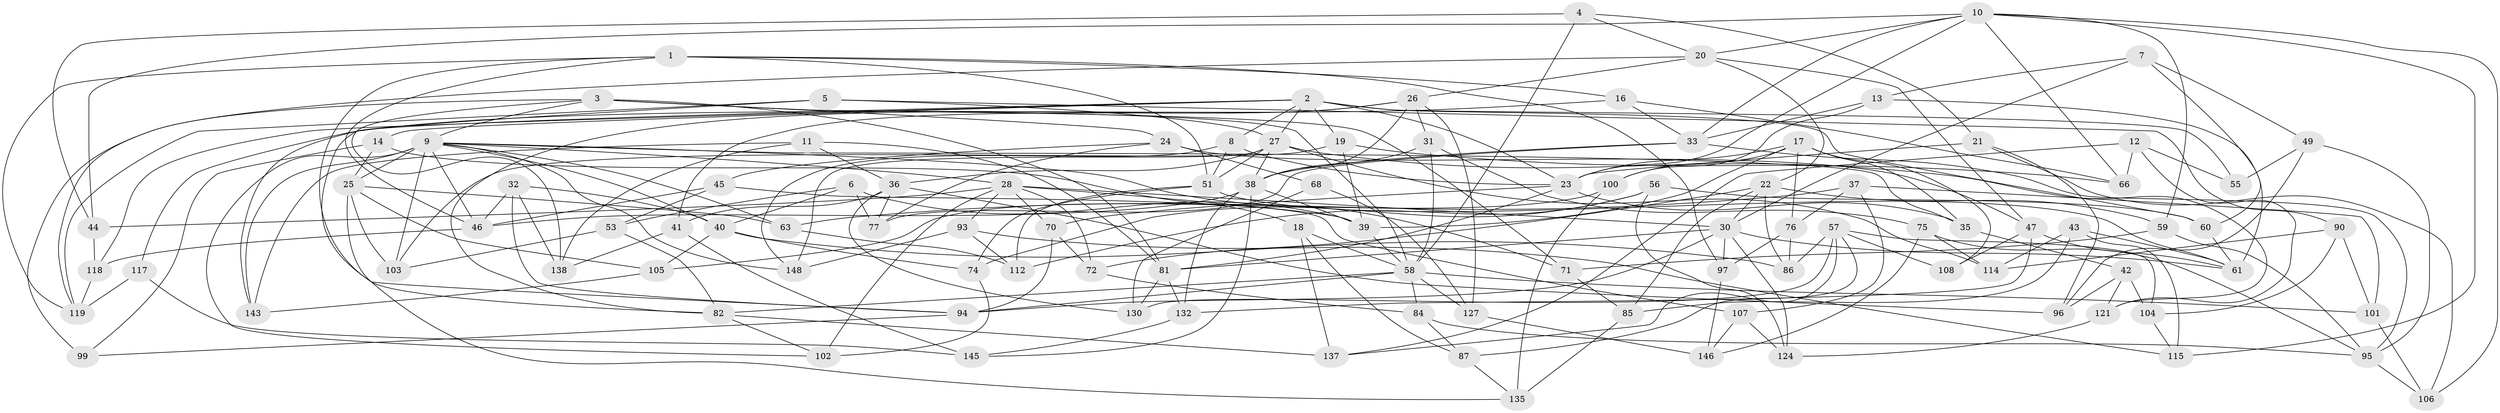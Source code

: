 // original degree distribution, {4: 1.0}
// Generated by graph-tools (version 1.1) at 2025/20/03/04/25 18:20:37]
// undirected, 104 vertices, 248 edges
graph export_dot {
graph [start="1"]
  node [color=gray90,style=filled];
  1 [super="+15"];
  2 [super="+142+67+126"];
  3 [super="+88+111"];
  4;
  5;
  6;
  7;
  8;
  9 [super="+34"];
  10 [super="+110+50"];
  11;
  12;
  13;
  14;
  16;
  17 [super="+120"];
  18;
  19;
  20 [super="+144"];
  21;
  22 [super="+123"];
  23 [super="+83"];
  24 [super="+109"];
  25 [super="+29"];
  26 [super="+141"];
  27 [super="+48+122"];
  28 [super="+139+54"];
  30 [super="+91+65"];
  31;
  32;
  33 [super="+92"];
  35;
  36 [super="+134"];
  37;
  38 [super="+62"];
  39 [super="+98"];
  40 [super="+116"];
  41;
  42;
  43;
  44;
  45;
  46 [super="+78"];
  47 [super="+79"];
  49;
  51 [super="+80"];
  53;
  55;
  56;
  57 [super="+64"];
  58 [super="+69+133"];
  59;
  60;
  61 [super="+89"];
  63;
  66;
  68;
  70;
  71;
  72;
  74;
  75;
  76;
  77;
  81 [super="+136"];
  82 [super="+140"];
  84;
  85;
  86;
  87;
  90;
  93;
  94 [super="+128"];
  95 [super="+149"];
  96;
  97;
  99;
  100;
  101;
  102;
  103;
  104;
  105;
  106;
  107;
  108;
  112;
  114;
  115;
  117;
  118;
  119 [super="+131"];
  121;
  124;
  127;
  130;
  132;
  135;
  137;
  138;
  143;
  145;
  146;
  148;
  1 -- 97;
  1 -- 16;
  1 -- 94;
  1 -- 46;
  1 -- 51;
  1 -- 119;
  2 -- 55 [weight=2];
  2 -- 60;
  2 -- 143;
  2 -- 8;
  2 -- 118;
  2 -- 23;
  2 -- 27;
  2 -- 19;
  2 -- 14;
  3 -- 71;
  3 -- 9;
  3 -- 24;
  3 -- 99 [weight=2];
  3 -- 138;
  3 -- 81;
  3 -- 58;
  4 -- 21;
  4 -- 44;
  4 -- 20;
  4 -- 58;
  5 -- 90;
  5 -- 119;
  5 -- 82;
  5 -- 27;
  6 -- 53;
  6 -- 40;
  6 -- 77;
  6 -- 39;
  7 -- 49;
  7 -- 60;
  7 -- 13;
  7 -- 30;
  8 -- 148;
  8 -- 51;
  8 -- 23;
  9 -- 71;
  9 -- 103;
  9 -- 35;
  9 -- 102;
  9 -- 40;
  9 -- 46;
  9 -- 143;
  9 -- 148;
  9 -- 25;
  9 -- 28;
  9 -- 63;
  10 -- 106;
  10 -- 115;
  10 -- 59;
  10 -- 20;
  10 -- 44;
  10 -- 66;
  10 -- 23;
  10 -- 33;
  11 -- 143;
  11 -- 138;
  11 -- 81;
  11 -- 36;
  12 -- 66;
  12 -- 121;
  12 -- 137;
  12 -- 55;
  13 -- 100;
  13 -- 61;
  13 -- 33;
  14 -- 99;
  14 -- 18;
  14 -- 25;
  16 -- 33;
  16 -- 66;
  16 -- 117;
  17 -- 100;
  17 -- 108;
  17 -- 35;
  17 -- 76;
  17 -- 39;
  17 -- 23;
  18 -- 87;
  18 -- 137;
  18 -- 58;
  19 -- 103;
  19 -- 66;
  19 -- 39;
  20 -- 26;
  20 -- 47;
  20 -- 22;
  20 -- 119;
  21 -- 96;
  21 -- 106;
  21 -- 23;
  22 -- 86;
  22 -- 59;
  22 -- 30;
  22 -- 72;
  22 -- 85;
  23 -- 35;
  23 -- 81;
  23 -- 70;
  24 -- 68 [weight=2];
  24 -- 77;
  24 -- 45;
  24 -- 47;
  25 -- 103;
  25 -- 63;
  25 -- 135;
  25 -- 105;
  26 -- 31;
  26 -- 82;
  26 -- 41;
  26 -- 38;
  26 -- 127;
  27 -- 121;
  27 -- 51;
  27 -- 38;
  27 -- 148;
  27 -- 114;
  27 -- 36;
  28 -- 44;
  28 -- 72;
  28 -- 93;
  28 -- 39;
  28 -- 30;
  28 -- 102;
  28 -- 70;
  30 -- 61;
  30 -- 97;
  30 -- 124;
  30 -- 94;
  30 -- 81;
  31 -- 75;
  31 -- 38;
  31 -- 58;
  32 -- 138;
  32 -- 46;
  32 -- 40;
  32 -- 94;
  33 -- 95;
  33 -- 38;
  33 -- 77;
  35 -- 42;
  36 -- 130;
  36 -- 96;
  36 -- 41;
  36 -- 77;
  37 -- 63;
  37 -- 76;
  37 -- 107;
  37 -- 101;
  38 -- 39;
  38 -- 145;
  38 -- 132;
  38 -- 46;
  39 -- 58;
  40 -- 105;
  40 -- 86;
  40 -- 74;
  41 -- 138;
  41 -- 145;
  42 -- 96;
  42 -- 121;
  42 -- 104;
  43 -- 115;
  43 -- 114;
  43 -- 85;
  43 -- 61;
  44 -- 118;
  45 -- 53;
  45 -- 107;
  45 -- 46;
  46 -- 118;
  47 -- 108 [weight=2];
  47 -- 132;
  47 -- 61;
  49 -- 55;
  49 -- 95;
  49 -- 96;
  51 -- 74;
  51 -- 61;
  51 -- 112;
  53 -- 103;
  53 -- 82;
  56 -- 112;
  56 -- 60;
  56 -- 124;
  56 -- 74;
  57 -- 104;
  57 -- 86;
  57 -- 130;
  57 -- 137;
  57 -- 108;
  57 -- 87;
  58 -- 94;
  58 -- 82;
  58 -- 84;
  58 -- 101;
  58 -- 127;
  59 -- 71;
  59 -- 95;
  60 -- 61;
  63 -- 112;
  68 -- 127;
  68 -- 130;
  70 -- 72;
  70 -- 94;
  71 -- 85;
  72 -- 84;
  74 -- 102;
  75 -- 114;
  75 -- 146;
  75 -- 95;
  76 -- 97;
  76 -- 86;
  81 -- 130;
  81 -- 132;
  82 -- 102;
  82 -- 137;
  84 -- 87;
  84 -- 95;
  85 -- 135;
  87 -- 135;
  90 -- 104;
  90 -- 114;
  90 -- 101;
  93 -- 148;
  93 -- 112;
  93 -- 115;
  94 -- 99;
  95 -- 106;
  97 -- 146;
  100 -- 105;
  100 -- 135;
  101 -- 106;
  104 -- 115;
  105 -- 143;
  107 -- 124;
  107 -- 146;
  117 -- 119 [weight=2];
  117 -- 145;
  118 -- 119;
  121 -- 124;
  127 -- 146;
  132 -- 145;
}
